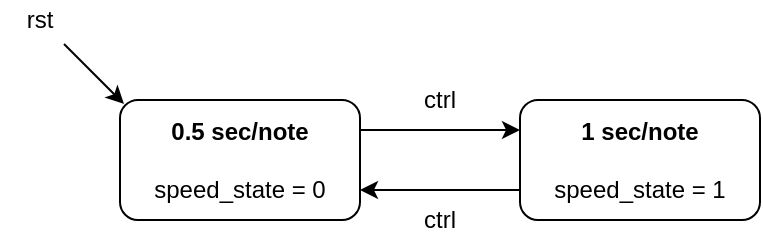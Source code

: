<mxfile version="13.9.5" type="device"><diagram id="bXTldQZtmEOZ8CKK2z_V" name="Page-1"><mxGraphModel dx="450" dy="290" grid="1" gridSize="10" guides="1" tooltips="1" connect="1" arrows="1" fold="1" page="1" pageScale="1" pageWidth="1169" pageHeight="827" math="0" shadow="0"><root><mxCell id="0"/><mxCell id="1" parent="0"/><mxCell id="d1npbjT_IRwimXKhB360-3" style="edgeStyle=orthogonalEdgeStyle;rounded=0;orthogonalLoop=1;jettySize=auto;html=1;exitX=1;exitY=0.25;exitDx=0;exitDy=0;entryX=0;entryY=0.25;entryDx=0;entryDy=0;" edge="1" parent="1" source="d1npbjT_IRwimXKhB360-1" target="d1npbjT_IRwimXKhB360-2"><mxGeometry relative="1" as="geometry"/></mxCell><mxCell id="d1npbjT_IRwimXKhB360-7" style="rounded=0;orthogonalLoop=1;jettySize=auto;html=1;entryX=0;entryY=0;entryDx=0;entryDy=0;" edge="1" parent="1"><mxGeometry relative="1" as="geometry"><mxPoint x="282" y="262" as="targetPoint"/><mxPoint x="252" y="232" as="sourcePoint"/><Array as="points"><mxPoint x="282" y="262"/></Array></mxGeometry></mxCell><mxCell id="d1npbjT_IRwimXKhB360-1" value="&lt;b&gt;0.5 sec/note&lt;/b&gt;&lt;br&gt;&lt;br&gt;speed_state = 0" style="rounded=1;whiteSpace=wrap;html=1;" vertex="1" parent="1"><mxGeometry x="280" y="260" width="120" height="60" as="geometry"/></mxCell><mxCell id="d1npbjT_IRwimXKhB360-4" style="edgeStyle=orthogonalEdgeStyle;rounded=0;orthogonalLoop=1;jettySize=auto;html=1;exitX=0;exitY=0.75;exitDx=0;exitDy=0;entryX=1;entryY=0.75;entryDx=0;entryDy=0;" edge="1" parent="1" source="d1npbjT_IRwimXKhB360-2" target="d1npbjT_IRwimXKhB360-1"><mxGeometry relative="1" as="geometry"/></mxCell><mxCell id="d1npbjT_IRwimXKhB360-2" value="&lt;b&gt;1 sec/note&lt;/b&gt;&lt;br&gt;&lt;br&gt;speed_state = 1" style="rounded=1;whiteSpace=wrap;html=1;" vertex="1" parent="1"><mxGeometry x="480" y="260" width="120" height="60" as="geometry"/></mxCell><mxCell id="d1npbjT_IRwimXKhB360-5" value="ctrl" style="text;html=1;strokeColor=none;fillColor=none;align=center;verticalAlign=middle;whiteSpace=wrap;rounded=0;" vertex="1" parent="1"><mxGeometry x="420" y="250" width="40" height="20" as="geometry"/></mxCell><mxCell id="d1npbjT_IRwimXKhB360-6" value="ctrl" style="text;html=1;strokeColor=none;fillColor=none;align=center;verticalAlign=middle;whiteSpace=wrap;rounded=0;" vertex="1" parent="1"><mxGeometry x="420" y="310" width="40" height="20" as="geometry"/></mxCell><mxCell id="d1npbjT_IRwimXKhB360-9" value="rst" style="text;html=1;strokeColor=none;fillColor=none;align=center;verticalAlign=middle;whiteSpace=wrap;rounded=0;" vertex="1" parent="1"><mxGeometry x="220" y="210" width="40" height="20" as="geometry"/></mxCell></root></mxGraphModel></diagram></mxfile>